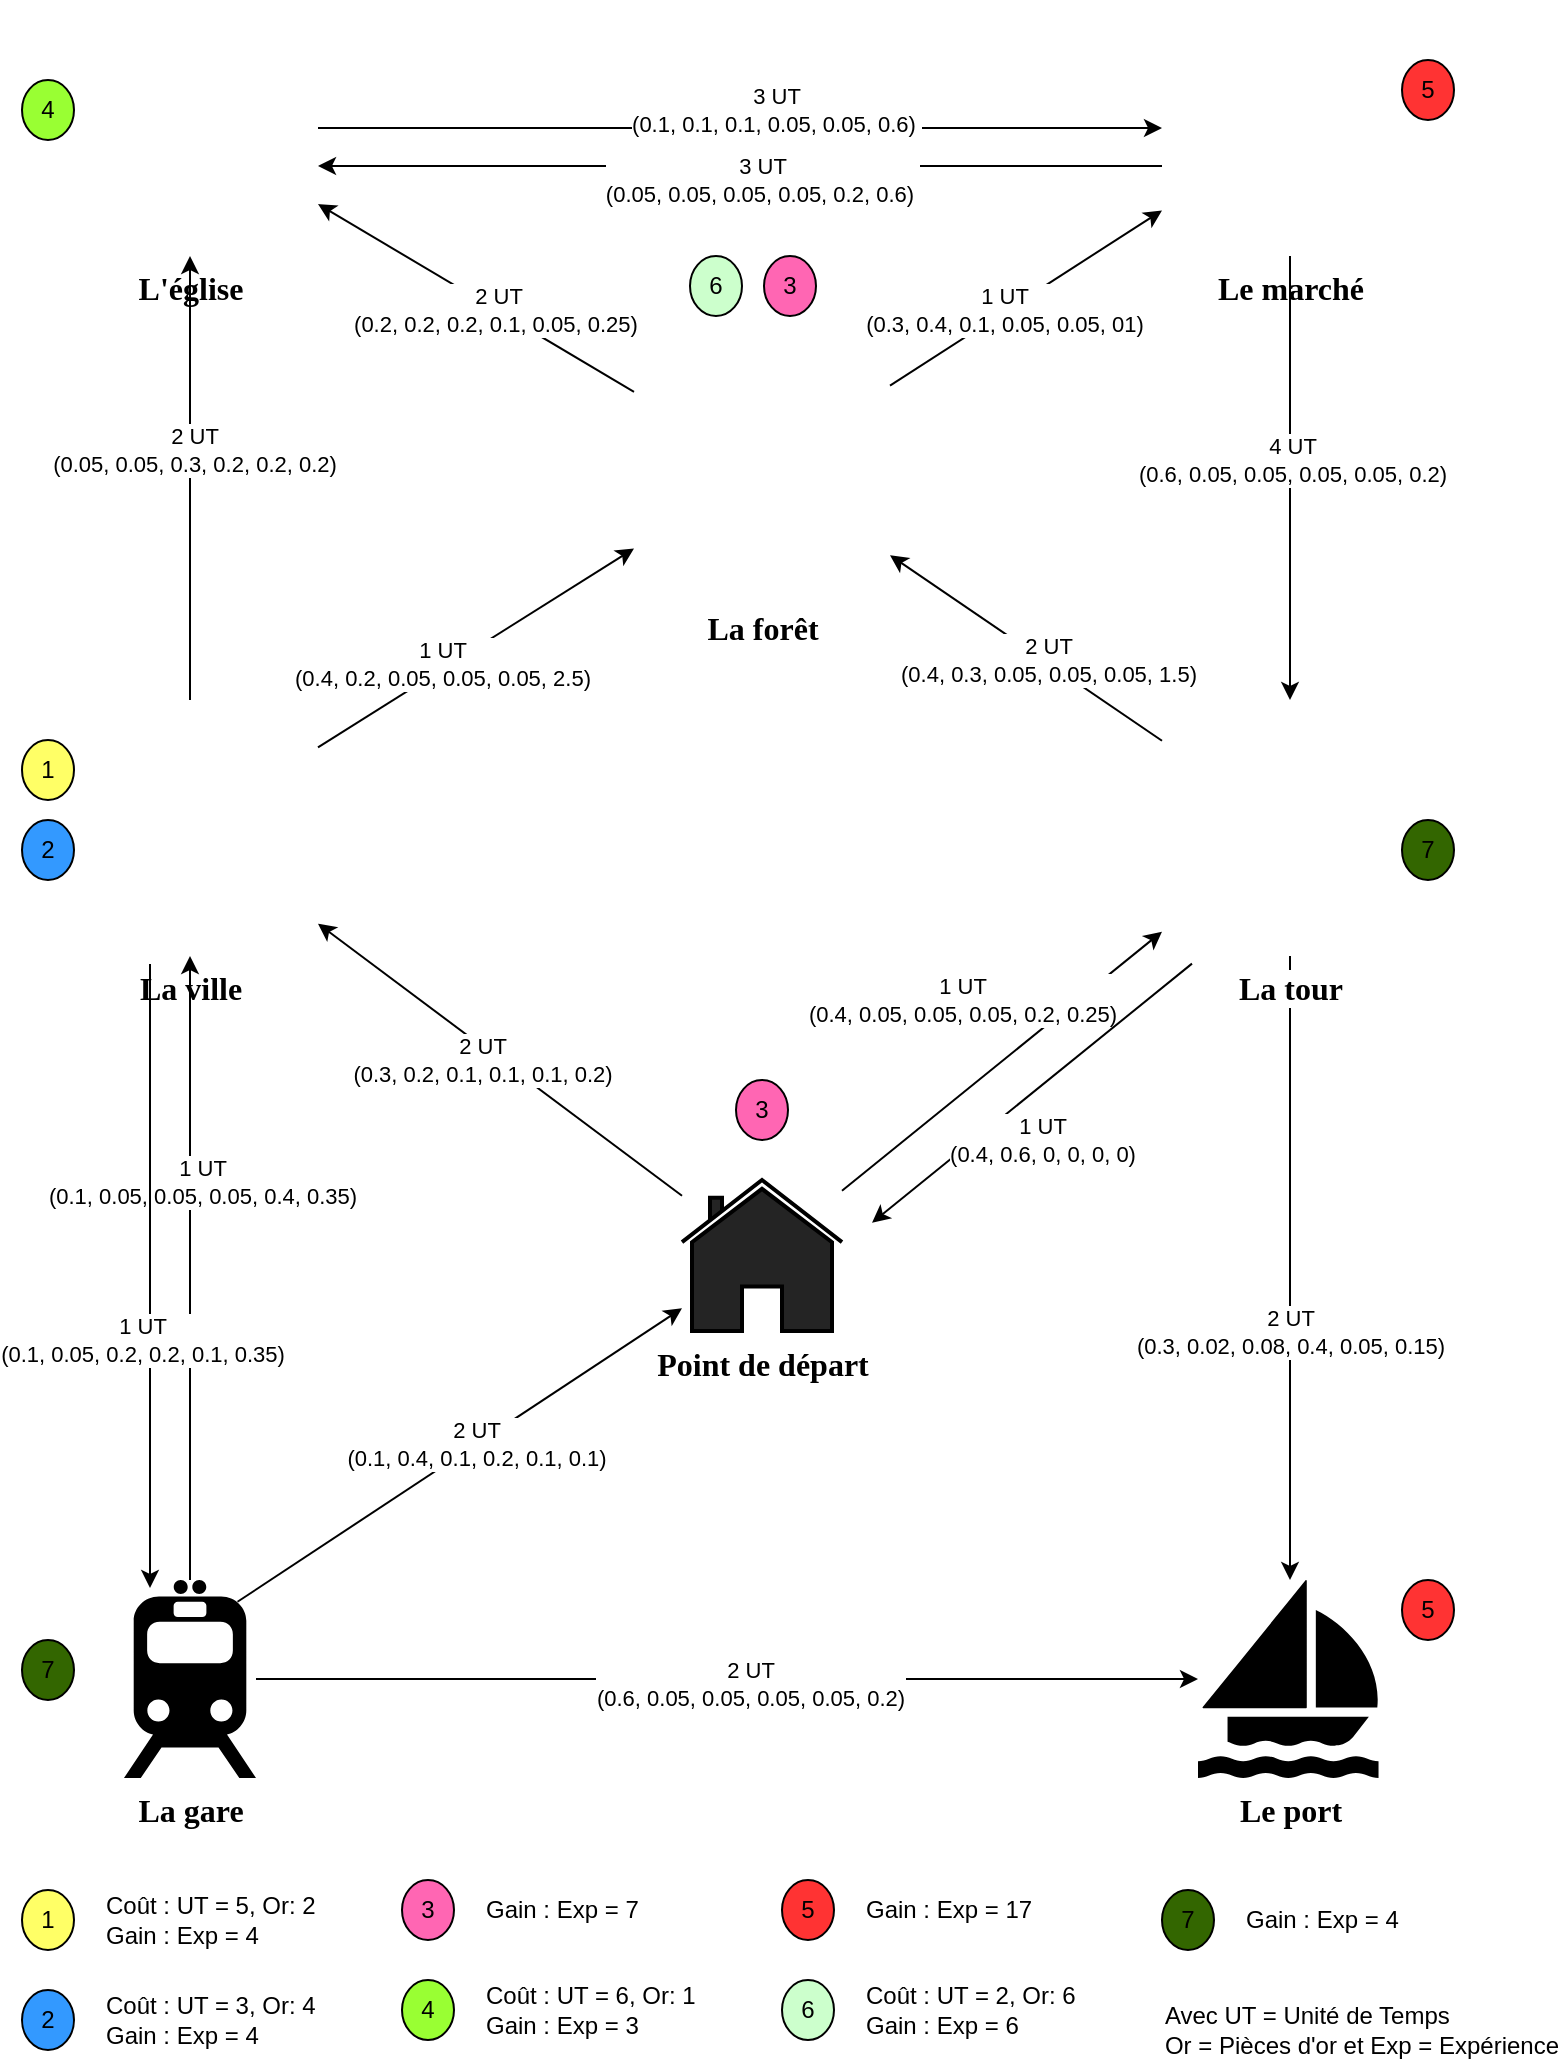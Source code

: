 <mxfile version="13.7.9" type="device"><diagram id="nQr3f982FE_UZUAEM8OI" name="Page-1"><mxGraphModel dx="1185" dy="685" grid="1" gridSize="10" guides="1" tooltips="1" connect="1" arrows="1" fold="1" page="1" pageScale="1" pageWidth="827" pageHeight="1169" math="0" shadow="0"><root><mxCell id="0"/><mxCell id="1" parent="0"/><mxCell id="SZ6soH7wit9fZjRv0pH--1" value="&lt;b&gt;&lt;font face=&quot;Georgia&quot; style=&quot;font-size: 16px&quot;&gt;Point de départ&lt;/font&gt;&lt;/b&gt;" style="html=1;verticalLabelPosition=bottom;align=center;labelBackgroundColor=#ffffff;verticalAlign=top;strokeWidth=2;shadow=0;dashed=0;shape=mxgraph.ios7.icons.home;fillColor=#242424;" parent="1" vertex="1"><mxGeometry x="350" y="670" width="80" height="75.5" as="geometry"/></mxCell><mxCell id="SZ6soH7wit9fZjRv0pH--2" value="&lt;font style=&quot;font-size: 16px&quot; face=&quot;Georgia&quot;&gt;&lt;b&gt;L'église&lt;/b&gt;&lt;/font&gt;" style="shape=image;html=1;verticalAlign=top;verticalLabelPosition=bottom;labelBackgroundColor=#ffffff;imageAspect=0;aspect=fixed;image=https://cdn3.iconfinder.com/data/icons/city-15/100/city_14-128.png;strokeColor=#000000;" parent="1" vertex="1"><mxGeometry x="40" y="80" width="128" height="128" as="geometry"/></mxCell><mxCell id="SZ6soH7wit9fZjRv0pH--3" value="&lt;b&gt;&lt;font style=&quot;font-size: 16px&quot; face=&quot;Georgia&quot;&gt;Le marché&lt;/font&gt;&lt;/b&gt;" style="shape=image;html=1;verticalAlign=top;verticalLabelPosition=bottom;labelBackgroundColor=#ffffff;imageAspect=0;aspect=fixed;image=https://cdn3.iconfinder.com/data/icons/city-15/100/city_12-128.png;strokeColor=#000000;" parent="1" vertex="1"><mxGeometry x="590" y="80" width="128" height="128" as="geometry"/></mxCell><mxCell id="dkthDnWW0JwCHWVk393k-6" style="edgeStyle=orthogonalEdgeStyle;rounded=0;orthogonalLoop=1;jettySize=auto;html=1;" parent="1" source="SZ6soH7wit9fZjRv0pH--4" target="dkthDnWW0JwCHWVk393k-1" edge="1"><mxGeometry relative="1" as="geometry"/></mxCell><mxCell id="dkthDnWW0JwCHWVk393k-47" value="2 UT&lt;br&gt;(0.3, 0.02, 0.08, 0.4, 0.05, 0.15)" style="edgeLabel;html=1;align=center;verticalAlign=middle;resizable=0;points=[];" parent="dkthDnWW0JwCHWVk393k-6" vertex="1" connectable="0"><mxGeometry x="-0.25" relative="1" as="geometry"><mxPoint y="70.36" as="offset"/></mxGeometry></mxCell><mxCell id="SZ6soH7wit9fZjRv0pH--4" value="&lt;font style=&quot;font-size: 16px&quot; face=&quot;Georgia&quot;&gt;&lt;b&gt;La tour&lt;/b&gt;&lt;/font&gt;" style="shape=image;html=1;verticalAlign=top;verticalLabelPosition=bottom;labelBackgroundColor=#ffffff;imageAspect=0;aspect=fixed;image=https://cdn3.iconfinder.com/data/icons/city-15/100/city_2-128.png;strokeColor=#000000;" parent="1" vertex="1"><mxGeometry x="590" y="430" width="128" height="128" as="geometry"/></mxCell><mxCell id="SZ6soH7wit9fZjRv0pH--6" value="&lt;font style=&quot;font-size: 16px&quot; face=&quot;Georgia&quot;&gt;&lt;b&gt;La ville&lt;/b&gt;&lt;/font&gt;" style="shape=image;html=1;verticalAlign=top;verticalLabelPosition=bottom;labelBackgroundColor=#ffffff;imageAspect=0;aspect=fixed;image=https://cdn3.iconfinder.com/data/icons/city-15/100/city_6-128.png;strokeColor=#000000;" parent="1" vertex="1"><mxGeometry x="40" y="430" width="128" height="128" as="geometry"/></mxCell><mxCell id="SZ6soH7wit9fZjRv0pH--7" value="&lt;b&gt;&lt;font style=&quot;font-size: 16px&quot; face=&quot;Georgia&quot;&gt;La forêt&lt;/font&gt;&lt;/b&gt;" style="shape=image;html=1;verticalAlign=top;verticalLabelPosition=bottom;labelBackgroundColor=#ffffff;imageAspect=0;aspect=fixed;image=https://cdn2.iconfinder.com/data/icons/pittogrammi/142/46-128.png;strokeColor=#000000;" parent="1" vertex="1"><mxGeometry x="326" y="250" width="128" height="128" as="geometry"/></mxCell><mxCell id="SZ6soH7wit9fZjRv0pH--9" value="" style="endArrow=classic;html=1;" parent="1" source="SZ6soH7wit9fZjRv0pH--1" target="SZ6soH7wit9fZjRv0pH--6" edge="1"><mxGeometry width="50" height="50" relative="1" as="geometry"><mxPoint x="390" y="570" as="sourcePoint"/><mxPoint x="440" y="520" as="targetPoint"/></mxGeometry></mxCell><mxCell id="dkthDnWW0JwCHWVk393k-41" value="2 UT&lt;br&gt;(0.3, 0.2, 0.1, 0.1, 0.1, 0.2)" style="edgeLabel;html=1;align=center;verticalAlign=middle;resizable=0;points=[];" parent="SZ6soH7wit9fZjRv0pH--9" vertex="1" connectable="0"><mxGeometry x="0.185" y="-3" relative="1" as="geometry"><mxPoint x="6.15" y="15.22" as="offset"/></mxGeometry></mxCell><mxCell id="SZ6soH7wit9fZjRv0pH--10" value="" style="endArrow=classic;html=1;" parent="1" source="SZ6soH7wit9fZjRv0pH--1" target="SZ6soH7wit9fZjRv0pH--4" edge="1"><mxGeometry width="50" height="50" relative="1" as="geometry"><mxPoint x="384" y="637.911" as="sourcePoint"/><mxPoint x="178" y="535.742" as="targetPoint"/></mxGeometry></mxCell><mxCell id="dkthDnWW0JwCHWVk393k-43" value="1 UT&lt;br&gt;(0.4, 0.05, 0.05, 0.05, 0.2, 0.25)" style="edgeLabel;html=1;align=center;verticalAlign=middle;resizable=0;points=[];" parent="SZ6soH7wit9fZjRv0pH--10" vertex="1" connectable="0"><mxGeometry x="0.38" y="1" relative="1" as="geometry"><mxPoint x="-49.66" y="-5.29" as="offset"/></mxGeometry></mxCell><mxCell id="SZ6soH7wit9fZjRv0pH--11" value="" style="endArrow=classic;html=1;" parent="1" source="SZ6soH7wit9fZjRv0pH--4" target="SZ6soH7wit9fZjRv0pH--7" edge="1"><mxGeometry width="50" height="50" relative="1" as="geometry"><mxPoint x="464" y="632.125" as="sourcePoint"/><mxPoint x="600" y="545.0" as="targetPoint"/></mxGeometry></mxCell><mxCell id="dkthDnWW0JwCHWVk393k-45" value="2 UT&lt;br&gt;(0.4, 0.3, 0.05, 0.05, 0.05, 1.5)" style="edgeLabel;html=1;align=center;verticalAlign=middle;resizable=0;points=[];" parent="SZ6soH7wit9fZjRv0pH--11" vertex="1" connectable="0"><mxGeometry x="-0.143" y="-1" relative="1" as="geometry"><mxPoint as="offset"/></mxGeometry></mxCell><mxCell id="SZ6soH7wit9fZjRv0pH--12" value="" style="endArrow=classic;html=1;" parent="1" source="SZ6soH7wit9fZjRv0pH--7" target="SZ6soH7wit9fZjRv0pH--3" edge="1"><mxGeometry width="50" height="50" relative="1" as="geometry"><mxPoint x="600" y="453.544" as="sourcePoint"/><mxPoint x="487" y="364.456" as="targetPoint"/></mxGeometry></mxCell><mxCell id="dkthDnWW0JwCHWVk393k-54" value="1 UT&lt;br&gt;(0.3, 0.4, 0.1, 0.05, 0.05, 01)" style="edgeLabel;html=1;align=center;verticalAlign=middle;resizable=0;points=[];" parent="SZ6soH7wit9fZjRv0pH--12" vertex="1" connectable="0"><mxGeometry x="0.155" y="1" relative="1" as="geometry"><mxPoint x="-21.74" y="13.46" as="offset"/></mxGeometry></mxCell><mxCell id="SZ6soH7wit9fZjRv0pH--13" value="" style="endArrow=classic;html=1;" parent="1" source="SZ6soH7wit9fZjRv0pH--6" target="SZ6soH7wit9fZjRv0pH--2" edge="1"><mxGeometry width="50" height="50" relative="1" as="geometry"><mxPoint x="487" y="271.51" as="sourcePoint"/><mxPoint x="600" y="196.49" as="targetPoint"/></mxGeometry></mxCell><mxCell id="dkthDnWW0JwCHWVk393k-52" value="2 UT&lt;br&gt;(0.05, 0.05, 0.3, 0.2, 0.2, 0.2)" style="edgeLabel;html=1;align=center;verticalAlign=middle;resizable=0;points=[];" parent="SZ6soH7wit9fZjRv0pH--13" vertex="1" connectable="0"><mxGeometry x="0.126" y="-2" relative="1" as="geometry"><mxPoint as="offset"/></mxGeometry></mxCell><mxCell id="SZ6soH7wit9fZjRv0pH--14" value="" style="endArrow=classic;html=1;" parent="1" source="SZ6soH7wit9fZjRv0pH--6" target="SZ6soH7wit9fZjRv0pH--7" edge="1"><mxGeometry width="50" height="50" relative="1" as="geometry"><mxPoint x="114" y="440.0" as="sourcePoint"/><mxPoint x="114" y="218" as="targetPoint"/></mxGeometry></mxCell><mxCell id="dkthDnWW0JwCHWVk393k-42" value="1 UT&lt;br&gt;(0.4, 0.2, 0.05, 0.05, 0.05, 2.5)" style="edgeLabel;html=1;align=center;verticalAlign=middle;resizable=0;points=[];" parent="SZ6soH7wit9fZjRv0pH--14" vertex="1" connectable="0"><mxGeometry x="-0.201" y="3" relative="1" as="geometry"><mxPoint as="offset"/></mxGeometry></mxCell><mxCell id="SZ6soH7wit9fZjRv0pH--15" value="" style="endArrow=classic;html=1;" parent="1" source="SZ6soH7wit9fZjRv0pH--7" target="SZ6soH7wit9fZjRv0pH--2" edge="1"><mxGeometry width="50" height="50" relative="1" as="geometry"><mxPoint x="178" y="464.647" as="sourcePoint"/><mxPoint x="359" y="353.353" as="targetPoint"/></mxGeometry></mxCell><mxCell id="dkthDnWW0JwCHWVk393k-53" value="2 UT&lt;br&gt;(0.2, 0.2, 0.2, 0.1, 0.05, 0.25)&amp;nbsp;" style="edgeLabel;html=1;align=center;verticalAlign=middle;resizable=0;points=[];" parent="SZ6soH7wit9fZjRv0pH--15" vertex="1" connectable="0"><mxGeometry x="-0.136" relative="1" as="geometry"><mxPoint y="-1" as="offset"/></mxGeometry></mxCell><mxCell id="SZ6soH7wit9fZjRv0pH--16" value="" style="endArrow=classic;html=1;" parent="1" edge="1"><mxGeometry width="50" height="50" relative="1" as="geometry"><mxPoint x="168" y="144" as="sourcePoint"/><mxPoint x="590" y="144" as="targetPoint"/></mxGeometry></mxCell><mxCell id="dkthDnWW0JwCHWVk393k-55" value="3 UT&lt;br&gt;(0.1, 0.1, 0.1, 0.05, 0.05, 0.6)&amp;nbsp;" style="edgeLabel;html=1;align=center;verticalAlign=middle;resizable=0;points=[];" parent="SZ6soH7wit9fZjRv0pH--16" vertex="1" connectable="0"><mxGeometry x="0.082" y="-1" relative="1" as="geometry"><mxPoint y="-10" as="offset"/></mxGeometry></mxCell><mxCell id="SZ6soH7wit9fZjRv0pH--17" value="" style="endArrow=classic;html=1;" parent="1" source="SZ6soH7wit9fZjRv0pH--3" target="SZ6soH7wit9fZjRv0pH--4" edge="1"><mxGeometry width="50" height="50" relative="1" as="geometry"><mxPoint x="114" y="440.0" as="sourcePoint"/><mxPoint x="114" y="218" as="targetPoint"/></mxGeometry></mxCell><mxCell id="dkthDnWW0JwCHWVk393k-46" value="4 UT&lt;br&gt;(0.6, 0.05, 0.05, 0.05, 0.05, 0.2)" style="edgeLabel;html=1;align=center;verticalAlign=middle;resizable=0;points=[];" parent="SZ6soH7wit9fZjRv0pH--17" vertex="1" connectable="0"><mxGeometry x="-0.081" y="2" relative="1" as="geometry"><mxPoint x="-1" as="offset"/></mxGeometry></mxCell><mxCell id="dkthDnWW0JwCHWVk393k-1" value="&lt;font face=&quot;Georgia&quot; style=&quot;font-size: 16px&quot;&gt;&lt;b&gt;Le port&lt;/b&gt;&lt;/font&gt;" style="shape=mxgraph.signs.sports.sail_boat;html=1;pointerEvents=1;fillColor=#000000;strokeColor=none;verticalLabelPosition=bottom;verticalAlign=top;align=center;" parent="1" vertex="1"><mxGeometry x="608" y="870" width="92" height="99" as="geometry"/></mxCell><mxCell id="dkthDnWW0JwCHWVk393k-9" style="edgeStyle=orthogonalEdgeStyle;rounded=0;orthogonalLoop=1;jettySize=auto;html=1;" parent="1" source="dkthDnWW0JwCHWVk393k-4" target="SZ6soH7wit9fZjRv0pH--6" edge="1"><mxGeometry relative="1" as="geometry"/></mxCell><mxCell id="dkthDnWW0JwCHWVk393k-50" value="1 UT&lt;br&gt;(0.1, 0.05, 0.05, 0.05, 0.4, 0.35)" style="edgeLabel;html=1;align=center;verticalAlign=middle;resizable=0;points=[];" parent="dkthDnWW0JwCHWVk393k-9" vertex="1" connectable="0"><mxGeometry x="0.068" y="2" relative="1" as="geometry"><mxPoint x="8" y="-33.1" as="offset"/></mxGeometry></mxCell><mxCell id="dkthDnWW0JwCHWVk393k-13" style="edgeStyle=orthogonalEdgeStyle;rounded=0;orthogonalLoop=1;jettySize=auto;html=1;" parent="1" source="dkthDnWW0JwCHWVk393k-4" target="dkthDnWW0JwCHWVk393k-1" edge="1"><mxGeometry relative="1" as="geometry"/></mxCell><mxCell id="dkthDnWW0JwCHWVk393k-48" value="2 UT&lt;br&gt;(0.6, 0.05, 0.05, 0.05, 0.05, 0.2)" style="edgeLabel;html=1;align=center;verticalAlign=middle;resizable=0;points=[];" parent="dkthDnWW0JwCHWVk393k-13" vertex="1" connectable="0"><mxGeometry x="0.048" y="-2" relative="1" as="geometry"><mxPoint as="offset"/></mxGeometry></mxCell><mxCell id="dkthDnWW0JwCHWVk393k-4" value="&lt;b&gt;&lt;font style=&quot;font-size: 16px&quot; face=&quot;Georgia&quot;&gt;La gare&lt;/font&gt;&lt;/b&gt;" style="shape=mxgraph.signs.transportation.train_2;html=1;pointerEvents=1;fillColor=#000000;strokeColor=none;verticalLabelPosition=bottom;verticalAlign=top;align=center;" parent="1" vertex="1"><mxGeometry x="71" y="870" width="66" height="99" as="geometry"/></mxCell><mxCell id="dkthDnWW0JwCHWVk393k-14" value="" style="endArrow=classic;html=1;exitX=0.86;exitY=0.11;exitDx=0;exitDy=0;exitPerimeter=0;" parent="1" source="dkthDnWW0JwCHWVk393k-4" target="SZ6soH7wit9fZjRv0pH--1" edge="1"><mxGeometry width="50" height="50" relative="1" as="geometry"><mxPoint x="280" y="850" as="sourcePoint"/><mxPoint x="330" y="800" as="targetPoint"/></mxGeometry></mxCell><mxCell id="dkthDnWW0JwCHWVk393k-49" value="2 UT&lt;br&gt;(0.1, 0.4, 0.1, 0.2, 0.1, 0.1)" style="edgeLabel;html=1;align=center;verticalAlign=middle;resizable=0;points=[];" parent="dkthDnWW0JwCHWVk393k-14" vertex="1" connectable="0"><mxGeometry x="0.073" relative="1" as="geometry"><mxPoint as="offset"/></mxGeometry></mxCell><mxCell id="dkthDnWW0JwCHWVk393k-15" value="" style="endArrow=classic;html=1;" parent="1" edge="1"><mxGeometry width="50" height="50" relative="1" as="geometry"><mxPoint x="605" y="561.818" as="sourcePoint"/><mxPoint x="445" y="691.364" as="targetPoint"/></mxGeometry></mxCell><mxCell id="dkthDnWW0JwCHWVk393k-44" value="1 UT&lt;br&gt;(0.4, 0.6, 0, 0, 0, 0)" style="edgeLabel;html=1;align=center;verticalAlign=middle;resizable=0;points=[];" parent="dkthDnWW0JwCHWVk393k-15" vertex="1" connectable="0"><mxGeometry x="-0.355" y="1" relative="1" as="geometry"><mxPoint x="-24.19" y="45.75" as="offset"/></mxGeometry></mxCell><mxCell id="dkthDnWW0JwCHWVk393k-16" value="" style="endArrow=classic;html=1;entryX=0.5;entryY=0;entryDx=0;entryDy=0;entryPerimeter=0;" parent="1" edge="1"><mxGeometry width="50" height="50" relative="1" as="geometry"><mxPoint x="84" y="562" as="sourcePoint"/><mxPoint x="84" y="874" as="targetPoint"/></mxGeometry></mxCell><mxCell id="dkthDnWW0JwCHWVk393k-51" value="1 UT&lt;br&gt;(0.1, 0.05, 0.2, 0.2, 0.1, 0.35)" style="edgeLabel;html=1;align=center;verticalAlign=middle;resizable=0;points=[];" parent="dkthDnWW0JwCHWVk393k-16" vertex="1" connectable="0"><mxGeometry x="0.104" y="-1" relative="1" as="geometry"><mxPoint x="-3" y="15.59" as="offset"/></mxGeometry></mxCell><mxCell id="dkthDnWW0JwCHWVk393k-17" value="" style="endArrow=classic;html=1;" parent="1" edge="1"><mxGeometry width="50" height="50" relative="1" as="geometry"><mxPoint x="590" y="163" as="sourcePoint"/><mxPoint x="168" y="163" as="targetPoint"/></mxGeometry></mxCell><mxCell id="dkthDnWW0JwCHWVk393k-56" value="3 UT&lt;br&gt;(0.05, 0.05, 0.05, 0.05, 0.2, 0.6)&amp;nbsp;" style="edgeLabel;html=1;align=center;verticalAlign=middle;resizable=0;points=[];" parent="dkthDnWW0JwCHWVk393k-17" vertex="1" connectable="0"><mxGeometry x="-0.122" y="1" relative="1" as="geometry"><mxPoint x="-14.8" y="6" as="offset"/></mxGeometry></mxCell><mxCell id="dkthDnWW0JwCHWVk393k-18" value="1" style="ellipse;whiteSpace=wrap;html=1;fillColor=#FFFF66;" parent="1" vertex="1"><mxGeometry x="20" y="450" width="26" height="30" as="geometry"/></mxCell><mxCell id="dkthDnWW0JwCHWVk393k-21" value="2" style="ellipse;whiteSpace=wrap;html=1;fillColor=#3399FF;" parent="1" vertex="1"><mxGeometry x="20" y="490" width="26" height="30" as="geometry"/></mxCell><mxCell id="dkthDnWW0JwCHWVk393k-22" value="3" style="ellipse;whiteSpace=wrap;html=1;fillColor=#FF66B3;" parent="1" vertex="1"><mxGeometry x="377" y="620" width="26" height="30" as="geometry"/></mxCell><mxCell id="dkthDnWW0JwCHWVk393k-23" value="3" style="ellipse;whiteSpace=wrap;html=1;fillColor=#FF66B3;" parent="1" vertex="1"><mxGeometry x="391" y="208" width="26" height="30" as="geometry"/></mxCell><mxCell id="dkthDnWW0JwCHWVk393k-24" value="4" style="ellipse;whiteSpace=wrap;html=1;fillColor=#99FF33;" parent="1" vertex="1"><mxGeometry x="20" y="120" width="26" height="30" as="geometry"/></mxCell><mxCell id="dkthDnWW0JwCHWVk393k-25" value="5" style="ellipse;whiteSpace=wrap;html=1;fillColor=#FF3333;" parent="1" vertex="1"><mxGeometry x="710" y="110" width="26" height="30" as="geometry"/></mxCell><mxCell id="dkthDnWW0JwCHWVk393k-26" value="5" style="ellipse;whiteSpace=wrap;html=1;fillColor=#FF3333;" parent="1" vertex="1"><mxGeometry x="710" y="870" width="26" height="30" as="geometry"/></mxCell><mxCell id="dkthDnWW0JwCHWVk393k-27" value="6" style="ellipse;whiteSpace=wrap;html=1;fillColor=#CCFFCC;" parent="1" vertex="1"><mxGeometry x="354" y="208" width="26" height="30" as="geometry"/></mxCell><mxCell id="dkthDnWW0JwCHWVk393k-28" value="1" style="ellipse;whiteSpace=wrap;html=1;fillColor=#FFFF66;" parent="1" vertex="1"><mxGeometry x="20" y="1025" width="26" height="30" as="geometry"/></mxCell><mxCell id="dkthDnWW0JwCHWVk393k-29" value="2" style="ellipse;whiteSpace=wrap;html=1;fillColor=#3399FF;" parent="1" vertex="1"><mxGeometry x="20" y="1075" width="26" height="30" as="geometry"/></mxCell><mxCell id="dkthDnWW0JwCHWVk393k-30" value="3" style="ellipse;whiteSpace=wrap;html=1;fillColor=#FF66B3;" parent="1" vertex="1"><mxGeometry x="210" y="1020" width="26" height="30" as="geometry"/></mxCell><mxCell id="dkthDnWW0JwCHWVk393k-31" value="4" style="ellipse;whiteSpace=wrap;html=1;fillColor=#99FF33;" parent="1" vertex="1"><mxGeometry x="210" y="1070" width="26" height="30" as="geometry"/></mxCell><mxCell id="dkthDnWW0JwCHWVk393k-32" value="5" style="ellipse;whiteSpace=wrap;html=1;fillColor=#FF3333;" parent="1" vertex="1"><mxGeometry x="400" y="1020" width="26" height="30" as="geometry"/></mxCell><mxCell id="dkthDnWW0JwCHWVk393k-33" value="6" style="ellipse;whiteSpace=wrap;html=1;fillColor=#CCFFCC;" parent="1" vertex="1"><mxGeometry x="400" y="1070" width="26" height="30" as="geometry"/></mxCell><mxCell id="dkthDnWW0JwCHWVk393k-34" value="Coût : UT = 5, Or: 2&lt;br&gt;Gain : Exp = 4" style="text;html=1;strokeColor=none;fillColor=none;align=left;verticalAlign=middle;whiteSpace=wrap;rounded=0;" parent="1" vertex="1"><mxGeometry x="60" y="1030" width="120" height="20" as="geometry"/></mxCell><mxCell id="dkthDnWW0JwCHWVk393k-35" value="Coût : UT = 3, Or: 4&lt;br&gt;Gain : Exp = 4" style="text;html=1;strokeColor=none;fillColor=none;align=left;verticalAlign=middle;whiteSpace=wrap;rounded=0;" parent="1" vertex="1"><mxGeometry x="60" y="1080" width="120" height="20" as="geometry"/></mxCell><mxCell id="dkthDnWW0JwCHWVk393k-36" value="Gain : Exp = 7" style="text;html=1;strokeColor=none;fillColor=none;align=left;verticalAlign=middle;whiteSpace=wrap;rounded=0;" parent="1" vertex="1"><mxGeometry x="250" y="1025" width="96" height="20" as="geometry"/></mxCell><mxCell id="dkthDnWW0JwCHWVk393k-37" value="Coût : UT = 6, Or: 1&lt;br&gt;Gain : Exp = 3" style="text;html=1;strokeColor=none;fillColor=none;align=left;verticalAlign=middle;whiteSpace=wrap;rounded=0;" parent="1" vertex="1"><mxGeometry x="250" y="1075" width="116" height="20" as="geometry"/></mxCell><mxCell id="dkthDnWW0JwCHWVk393k-38" value="Gain : Exp = 17" style="text;html=1;strokeColor=none;fillColor=none;align=left;verticalAlign=middle;whiteSpace=wrap;rounded=0;" parent="1" vertex="1"><mxGeometry x="440" y="1025" width="90" height="20" as="geometry"/></mxCell><mxCell id="dkthDnWW0JwCHWVk393k-39" value="Coût : UT = 2, Or: 6&lt;br&gt;Gain : Exp = 6" style="text;html=1;strokeColor=none;fillColor=none;align=left;verticalAlign=middle;whiteSpace=wrap;rounded=0;" parent="1" vertex="1"><mxGeometry x="440" y="1075" width="120" height="20" as="geometry"/></mxCell><mxCell id="dkthDnWW0JwCHWVk393k-40" value="&lt;div style=&quot;text-align: left&quot;&gt;&lt;span&gt;Avec UT = Unité de Temps&lt;/span&gt;&lt;/div&gt;&lt;div style=&quot;text-align: left&quot;&gt;&lt;span&gt;Or = Pièces d'or&amp;nbsp;&lt;/span&gt;&lt;span&gt;et Exp = Expérience&lt;/span&gt;&lt;/div&gt;" style="text;html=1;strokeColor=none;fillColor=none;align=center;verticalAlign=middle;whiteSpace=wrap;rounded=0;" parent="1" vertex="1"><mxGeometry x="590" y="1075" width="200" height="40" as="geometry"/></mxCell><mxCell id="k8SQrRf0I5F4BHlc5HPc-1" value="7" style="ellipse;whiteSpace=wrap;html=1;fillColor=#336600;" parent="1" vertex="1"><mxGeometry x="20" y="900" width="26" height="30" as="geometry"/></mxCell><mxCell id="k8SQrRf0I5F4BHlc5HPc-2" value="7" style="ellipse;whiteSpace=wrap;html=1;fillColor=#336600;" parent="1" vertex="1"><mxGeometry x="710" y="490" width="26" height="30" as="geometry"/></mxCell><mxCell id="k8SQrRf0I5F4BHlc5HPc-4" value="7" style="ellipse;whiteSpace=wrap;html=1;fillColor=#336600;" parent="1" vertex="1"><mxGeometry x="590" y="1025" width="26" height="30" as="geometry"/></mxCell><mxCell id="k8SQrRf0I5F4BHlc5HPc-5" value="Gain : Exp = 4" style="text;html=1;strokeColor=none;fillColor=none;align=left;verticalAlign=middle;whiteSpace=wrap;rounded=0;" parent="1" vertex="1"><mxGeometry x="630" y="1030" width="90" height="20" as="geometry"/></mxCell></root></mxGraphModel></diagram></mxfile>
